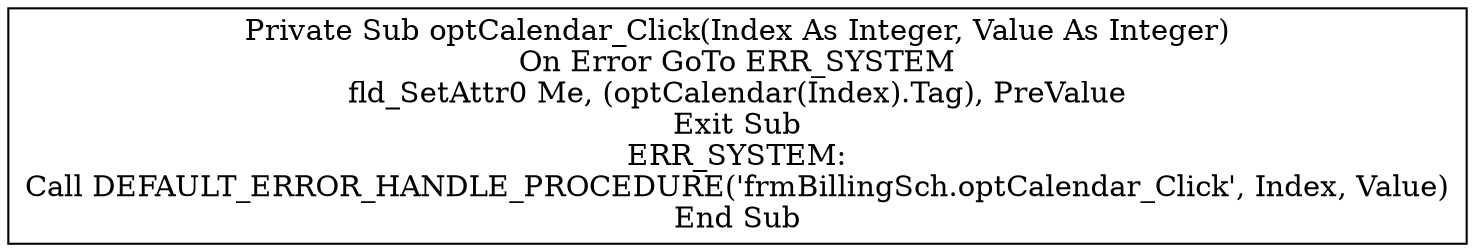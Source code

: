 digraph G{
Node_1 [ label ="Private Sub optCalendar_Click(Index As Integer, Value As Integer)\nOn Error GoTo ERR_SYSTEM\nfld_SetAttr0 Me, (optCalendar(Index).Tag), PreValue\nExit Sub\nERR_SYSTEM:\nCall DEFAULT_ERROR_HANDLE_PROCEDURE('frmBillingSch.optCalendar_Click', Index, Value)\nEnd Sub",shape="box"];
}
